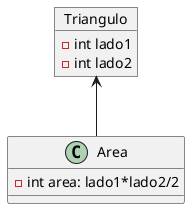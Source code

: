 @startuml
object Triangulo{
    -int lado1
    -int lado2
}
Triangulo <-- Area
object Area{
    -int area: lado1*lado2/2
}
@enduml
